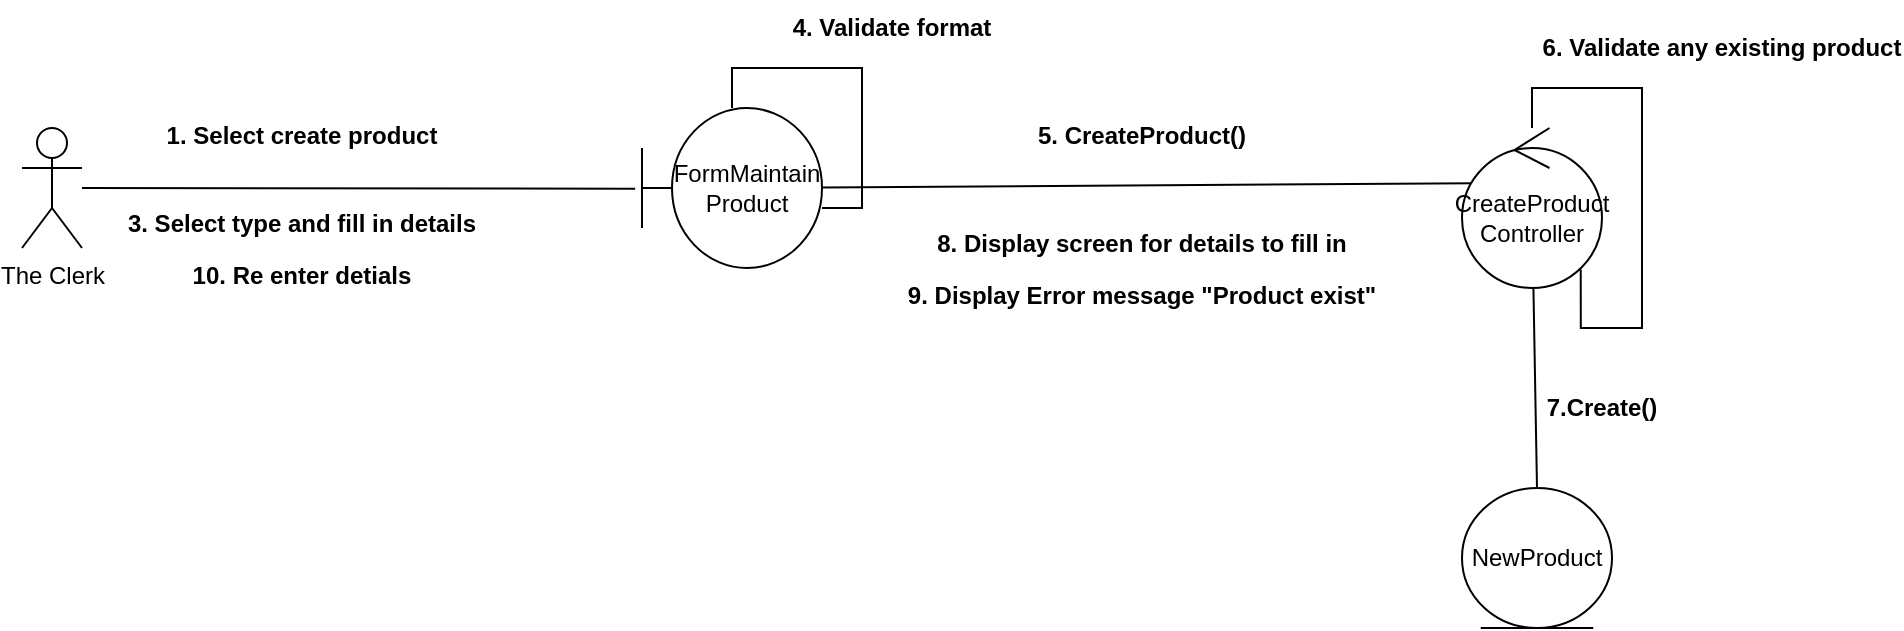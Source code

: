 <mxfile version="13.8.3" type="github">
  <diagram id="UbaRQ7SZipwC_jb8pstA" name="Page-1">
    <mxGraphModel dx="1673" dy="934" grid="1" gridSize="10" guides="1" tooltips="1" connect="1" arrows="1" fold="1" page="1" pageScale="1" pageWidth="850" pageHeight="1100" math="0" shadow="0">
      <root>
        <mxCell id="0" />
        <mxCell id="1" parent="0" />
        <mxCell id="t10QagFbox6d3jLnH6TC-21" style="edgeStyle=none;rounded=0;orthogonalLoop=1;jettySize=auto;html=1;entryX=-0.038;entryY=0.504;entryDx=0;entryDy=0;entryPerimeter=0;endArrow=none;endFill=0;" edge="1" parent="1" source="t10QagFbox6d3jLnH6TC-1" target="t10QagFbox6d3jLnH6TC-2">
          <mxGeometry relative="1" as="geometry">
            <mxPoint x="278.38" y="326.8" as="targetPoint" />
          </mxGeometry>
        </mxCell>
        <mxCell id="t10QagFbox6d3jLnH6TC-1" value="The Clerk" style="shape=umlActor;verticalLabelPosition=bottom;verticalAlign=top;html=1;" vertex="1" parent="1">
          <mxGeometry x="30" y="294" width="30" height="60" as="geometry" />
        </mxCell>
        <mxCell id="t10QagFbox6d3jLnH6TC-9" style="edgeStyle=orthogonalEdgeStyle;rounded=0;orthogonalLoop=1;jettySize=auto;html=1;endArrow=none;endFill=0;entryX=1;entryY=0.625;entryDx=0;entryDy=0;entryPerimeter=0;" edge="1" parent="1" source="t10QagFbox6d3jLnH6TC-2" target="t10QagFbox6d3jLnH6TC-2">
          <mxGeometry relative="1" as="geometry">
            <mxPoint x="440" y="214" as="targetPoint" />
          </mxGeometry>
        </mxCell>
        <mxCell id="t10QagFbox6d3jLnH6TC-10" style="rounded=0;orthogonalLoop=1;jettySize=auto;html=1;entryX=0.094;entryY=0.345;entryDx=0;entryDy=0;entryPerimeter=0;endArrow=none;endFill=0;" edge="1" parent="1" source="t10QagFbox6d3jLnH6TC-2" target="t10QagFbox6d3jLnH6TC-3">
          <mxGeometry relative="1" as="geometry" />
        </mxCell>
        <mxCell id="t10QagFbox6d3jLnH6TC-2" value="FormMaintain&lt;br&gt;Product" style="shape=umlBoundary;whiteSpace=wrap;html=1;" vertex="1" parent="1">
          <mxGeometry x="340" y="284" width="90" height="80" as="geometry" />
        </mxCell>
        <mxCell id="t10QagFbox6d3jLnH6TC-14" style="edgeStyle=none;rounded=0;orthogonalLoop=1;jettySize=auto;html=1;entryX=0.5;entryY=0;entryDx=0;entryDy=0;endArrow=none;endFill=0;" edge="1" parent="1" source="t10QagFbox6d3jLnH6TC-3" target="t10QagFbox6d3jLnH6TC-13">
          <mxGeometry relative="1" as="geometry" />
        </mxCell>
        <mxCell id="t10QagFbox6d3jLnH6TC-27" style="edgeStyle=orthogonalEdgeStyle;rounded=0;orthogonalLoop=1;jettySize=auto;html=1;endArrow=none;endFill=0;entryX=0.848;entryY=0.885;entryDx=0;entryDy=0;entryPerimeter=0;" edge="1" parent="1" source="t10QagFbox6d3jLnH6TC-3" target="t10QagFbox6d3jLnH6TC-3">
          <mxGeometry relative="1" as="geometry">
            <mxPoint x="785.0" y="270" as="targetPoint" />
          </mxGeometry>
        </mxCell>
        <mxCell id="t10QagFbox6d3jLnH6TC-3" value="CreateProduct&lt;br&gt;Controller" style="ellipse;shape=umlControl;whiteSpace=wrap;html=1;" vertex="1" parent="1">
          <mxGeometry x="750" y="294" width="70" height="80" as="geometry" />
        </mxCell>
        <mxCell id="t10QagFbox6d3jLnH6TC-5" value="1. Select create product" style="text;align=center;fontStyle=1;verticalAlign=middle;spacingLeft=3;spacingRight=3;strokeColor=none;rotatable=0;points=[[0,0.5],[1,0.5]];portConstraint=eastwest;" vertex="1" parent="1">
          <mxGeometry x="130" y="284" width="80" height="26" as="geometry" />
        </mxCell>
        <mxCell id="t10QagFbox6d3jLnH6TC-11" value="4. Validate format" style="text;align=center;fontStyle=1;verticalAlign=middle;spacingLeft=3;spacingRight=3;strokeColor=none;rotatable=0;points=[[0,0.5],[1,0.5]];portConstraint=eastwest;" vertex="1" parent="1">
          <mxGeometry x="425" y="230" width="80" height="26" as="geometry" />
        </mxCell>
        <mxCell id="t10QagFbox6d3jLnH6TC-12" value="5. CreateProduct()" style="text;align=center;fontStyle=1;verticalAlign=middle;spacingLeft=3;spacingRight=3;strokeColor=none;rotatable=0;points=[[0,0.5],[1,0.5]];portConstraint=eastwest;" vertex="1" parent="1">
          <mxGeometry x="550" y="284" width="80" height="26" as="geometry" />
        </mxCell>
        <mxCell id="t10QagFbox6d3jLnH6TC-13" value="NewProduct" style="ellipse;shape=umlEntity;whiteSpace=wrap;html=1;" vertex="1" parent="1">
          <mxGeometry x="750" y="474" width="75" height="70" as="geometry" />
        </mxCell>
        <mxCell id="t10QagFbox6d3jLnH6TC-15" value="7.Create()" style="text;align=center;fontStyle=1;verticalAlign=middle;spacingLeft=3;spacingRight=3;strokeColor=none;rotatable=0;points=[[0,0.5],[1,0.5]];portConstraint=eastwest;" vertex="1" parent="1">
          <mxGeometry x="780" y="420" width="80" height="26" as="geometry" />
        </mxCell>
        <mxCell id="t10QagFbox6d3jLnH6TC-22" value="8. Display screen for details to fill in" style="text;align=center;fontStyle=1;verticalAlign=middle;spacingLeft=3;spacingRight=3;strokeColor=none;rotatable=0;points=[[0,0.5],[1,0.5]];portConstraint=eastwest;" vertex="1" parent="1">
          <mxGeometry x="550" y="338" width="80" height="26" as="geometry" />
        </mxCell>
        <mxCell id="t10QagFbox6d3jLnH6TC-25" value="3. Select type and fill in details" style="text;align=center;fontStyle=1;verticalAlign=middle;spacingLeft=3;spacingRight=3;strokeColor=none;rotatable=0;points=[[0,0.5],[1,0.5]];portConstraint=eastwest;" vertex="1" parent="1">
          <mxGeometry x="130" y="328" width="80" height="26" as="geometry" />
        </mxCell>
        <mxCell id="t10QagFbox6d3jLnH6TC-28" value="6. Validate any existing product" style="text;align=center;fontStyle=1;verticalAlign=middle;spacingLeft=3;spacingRight=3;strokeColor=none;rotatable=0;points=[[0,0.5],[1,0.5]];portConstraint=eastwest;" vertex="1" parent="1">
          <mxGeometry x="840" y="240" width="80" height="26" as="geometry" />
        </mxCell>
        <mxCell id="t10QagFbox6d3jLnH6TC-29" value="9. Display Error message &quot;Product exist&quot;" style="text;align=center;fontStyle=1;verticalAlign=middle;spacingLeft=3;spacingRight=3;strokeColor=none;rotatable=0;points=[[0,0.5],[1,0.5]];portConstraint=eastwest;" vertex="1" parent="1">
          <mxGeometry x="550" y="364" width="80" height="26" as="geometry" />
        </mxCell>
        <mxCell id="t10QagFbox6d3jLnH6TC-30" value="10. Re enter detials" style="text;align=center;fontStyle=1;verticalAlign=middle;spacingLeft=3;spacingRight=3;strokeColor=none;rotatable=0;points=[[0,0.5],[1,0.5]];portConstraint=eastwest;" vertex="1" parent="1">
          <mxGeometry x="130" y="354" width="80" height="26" as="geometry" />
        </mxCell>
      </root>
    </mxGraphModel>
  </diagram>
</mxfile>
